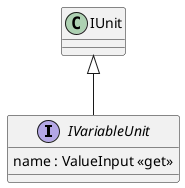 @startuml
interface IVariableUnit {
    name : ValueInput <<get>>
}
IUnit <|-- IVariableUnit
@enduml
